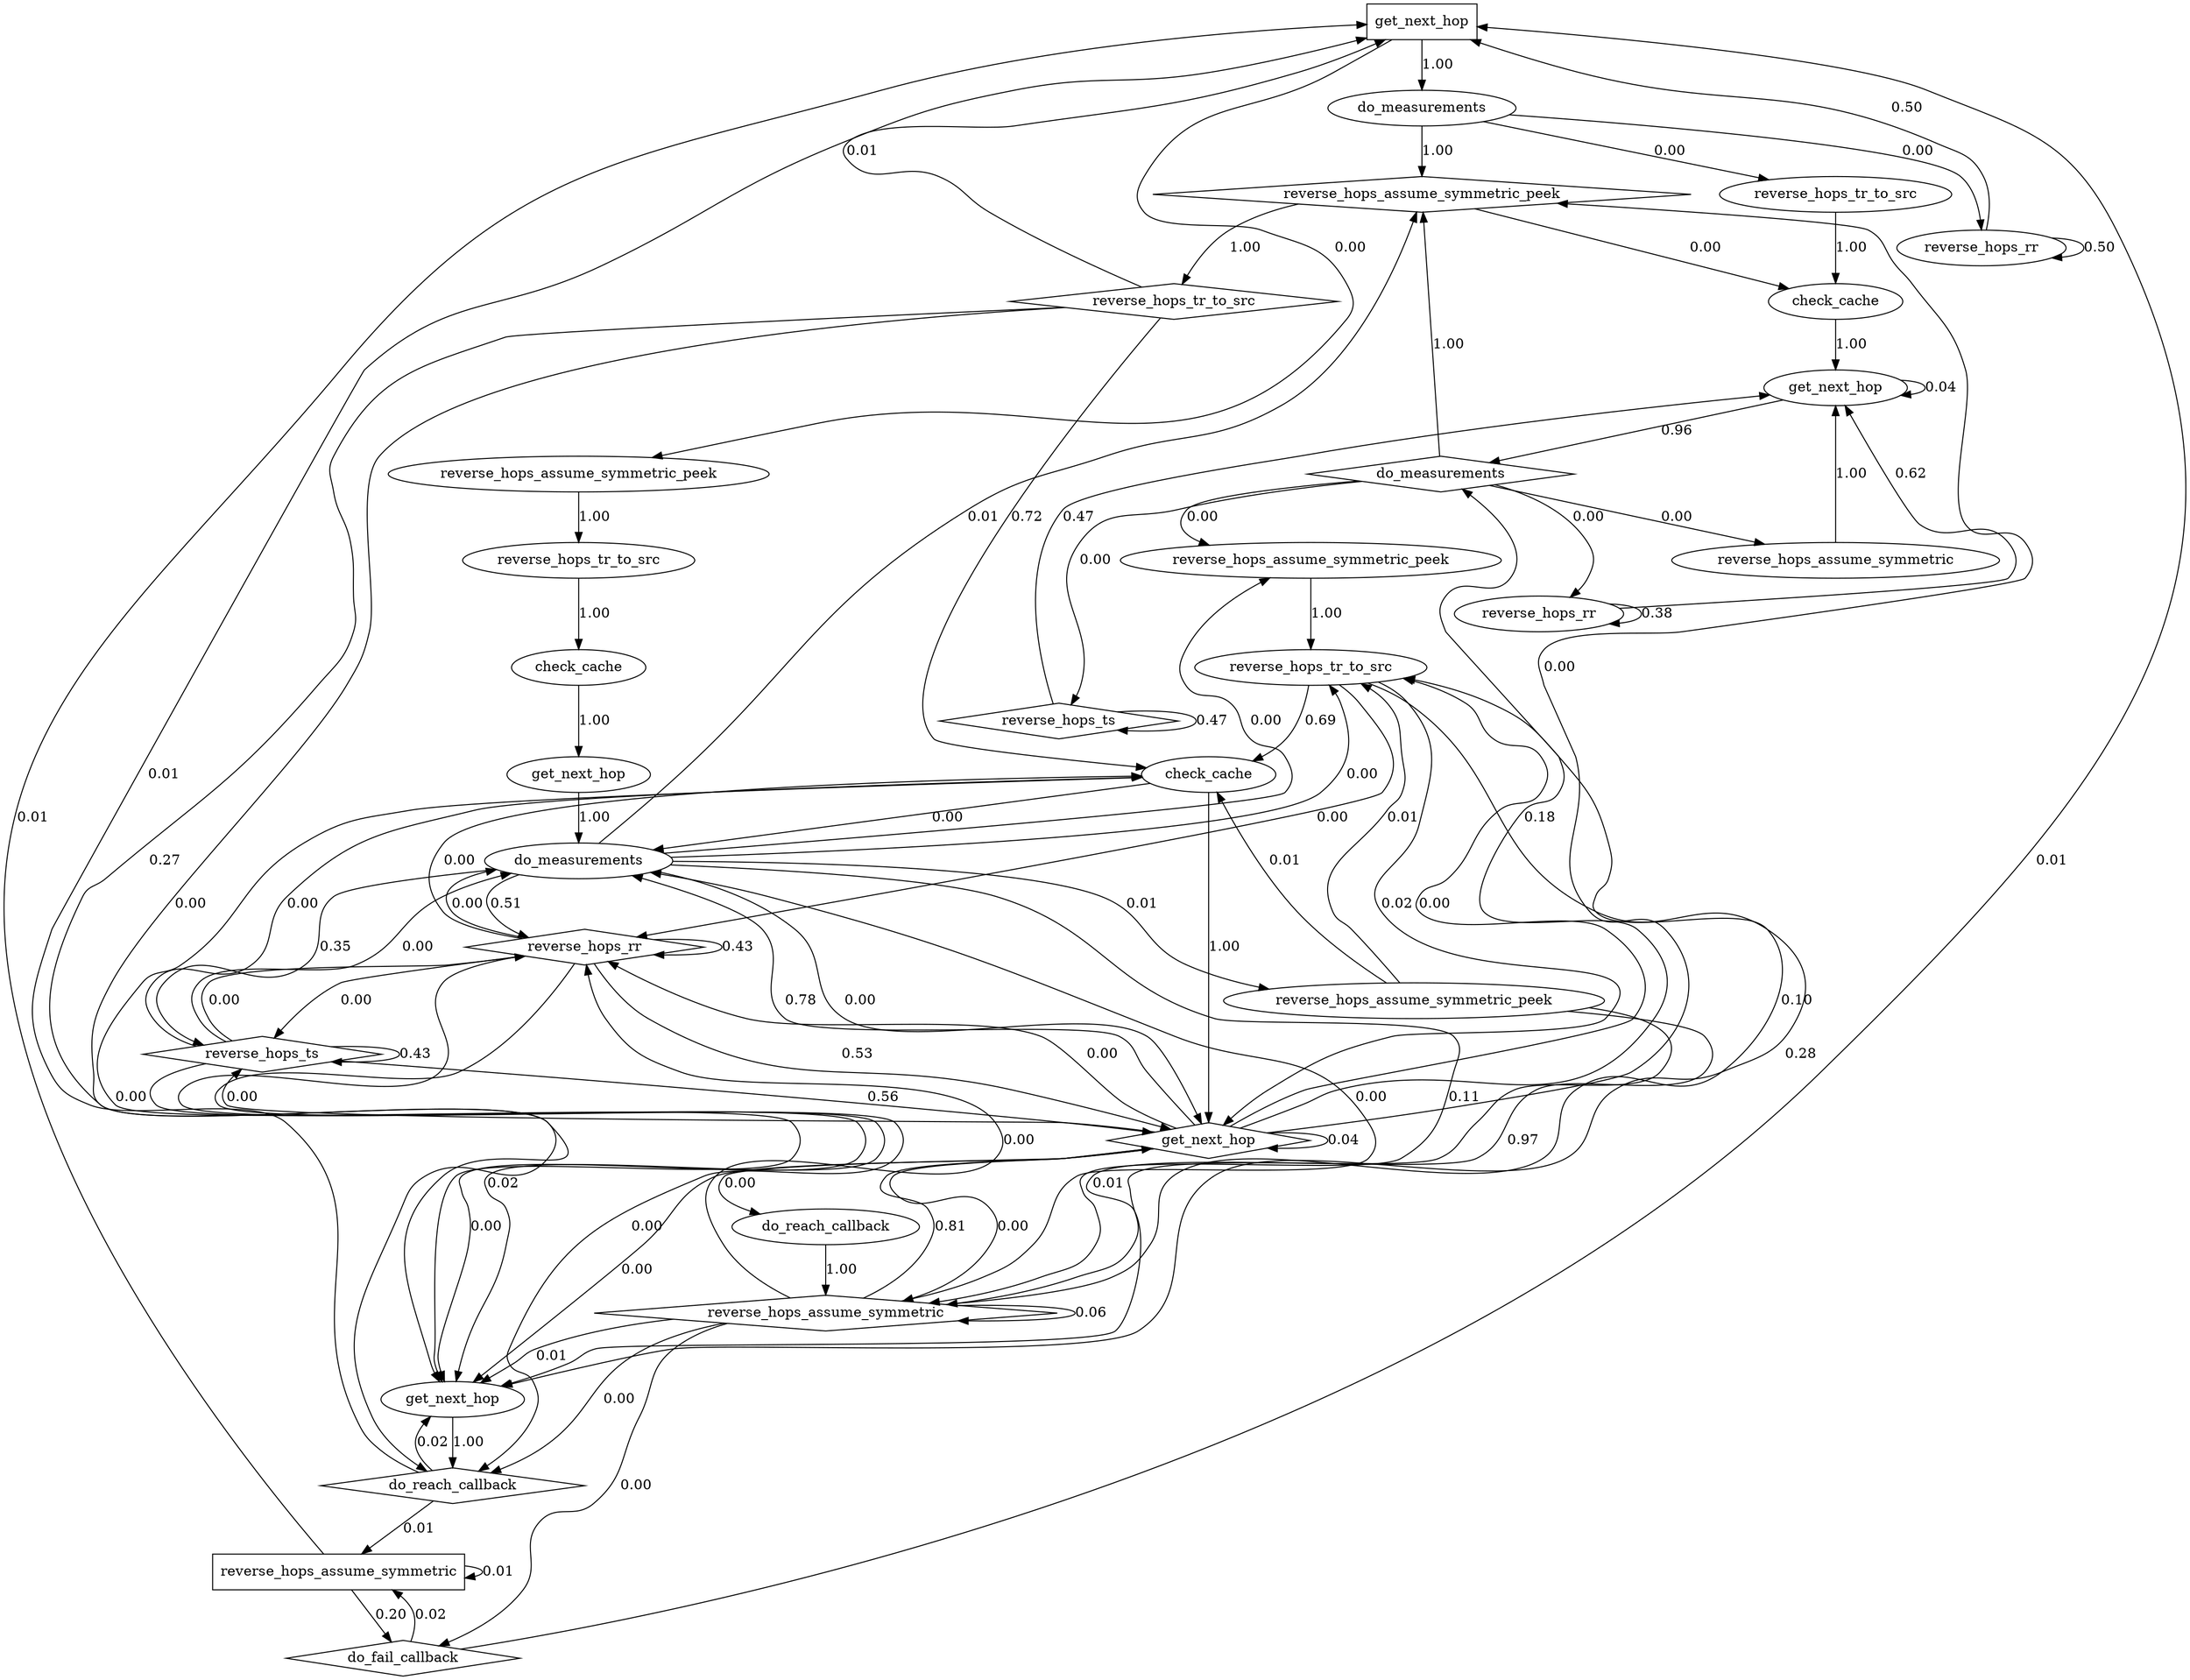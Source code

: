 digraph {
  0 [label="get_next_hop",shape=box];
  1 [label="reverse_hops_assume_symmetric",shape=box];
  2 [label="do_fail_callback",shape=diamond];
  3 [label="do_measurements"];
  4 [label="reverse_hops_assume_symmetric_peek"];
  5 [label="reverse_hops_assume_symmetric_peek",shape=diamond];
  6 [label="reverse_hops_tr_to_src"];
  7 [label="reverse_hops_rr"];
  8 [label="reverse_hops_tr_to_src"];
  9 [label="check_cache"];
  10 [label="check_cache"];
  11 [label="reverse_hops_tr_to_src",shape=diamond];
  12 [label="check_cache"];
  13 [label="get_next_hop"];
  14 [label="do_reach_callback",shape=diamond];
  15 [label="get_next_hop"];
  16 [label="get_next_hop"];
  17 [label="do_measurements"];
  18 [label="do_measurements",shape=diamond];
  19 [label="get_next_hop",shape=diamond];
  20 [label="do_reach_callback"];
  21 [label="reverse_hops_assume_symmetric"];
  22 [label="reverse_hops_assume_symmetric_peek"];
  23 [label="reverse_hops_assume_symmetric_peek"];
  24 [label="reverse_hops_ts",shape=diamond];
  25 [label="reverse_hops_assume_symmetric",shape=diamond];
  26 [label="reverse_hops_rr",shape=diamond];
  27 [label="reverse_hops_tr_to_src"];
  28 [label="reverse_hops_rr"];
  29 [label="reverse_hops_ts",shape=diamond];
0->3 [label="1.00", weight="1.00",];
0->4 [label="0.00", weight="0.00",];
1->2 [label="0.20", weight="0.20",];
1->1 [label="0.01", weight="0.01",];
1->0 [label="0.01", weight="0.01",];
2->1 [label="0.02", weight="0.02",];
2->0 [label="0.01", weight="0.01",];
3->5 [label="1.00", weight="1.00",];
3->6 [label="0.00", weight="0.00",];
3->7 [label="0.00", weight="0.00",];
4->8 [label="1.00", weight="1.00",];
5->11 [label="1.00", weight="1.00",];
5->10 [label="0.00", weight="0.00",];
6->10 [label="1.00", weight="1.00",];
7->7 [label="0.50", weight="0.50",];
7->0 [label="0.50", weight="0.50",];
8->9 [label="1.00", weight="1.00",];
9->16 [label="1.00", weight="1.00",];
10->15 [label="1.00", weight="1.00",];
11->14 [label="0.00", weight="0.00",];
11->13 [label="0.27", weight="0.27",];
11->0 [label="0.01", weight="0.01",];
11->12 [label="0.72", weight="0.72",];
12->19 [label="1.00", weight="1.00",];
12->17 [label="0.00", weight="0.00",];
12->13 [label="0.00", weight="0.00",];
13->14 [label="1.00", weight="1.00",];
14->0 [label="0.01", weight="0.01",];
14->13 [label="0.02", weight="0.02",];
14->1 [label="0.01", weight="0.01",];
15->18 [label="0.96", weight="0.96",];
15->15 [label="0.04", weight="0.04",];
16->17 [label="1.00", weight="1.00",];
17->22 [label="0.00", weight="0.00",];
17->5 [label="0.01", weight="0.01",];
17->23 [label="0.01", weight="0.01",];
17->24 [label="0.35", weight="0.35",];
17->25 [label="0.11", weight="0.11",];
17->26 [label="0.51", weight="0.51",];
17->19 [label="0.00", weight="0.00",];
17->27 [label="0.00", weight="0.00",];
18->28 [label="0.00", weight="0.00",];
18->29 [label="0.00", weight="0.00",];
18->5 [label="1.00", weight="1.00",];
18->22 [label="0.00", weight="0.00",];
18->21 [label="0.00", weight="0.00",];
19->17 [label="0.78", weight="0.78",];
19->19 [label="0.04", weight="0.04",];
19->26 [label="0.00", weight="0.00",];
19->25 [label="0.00", weight="0.00",];
19->24 [label="0.00", weight="0.00",];
19->13 [label="0.00", weight="0.00",];
19->27 [label="0.00", weight="0.00",];
19->18 [label="0.18", weight="0.18",];
19->5 [label="0.00", weight="0.00",];
19->20 [label="0.00", weight="0.00",];
20->25 [label="1.00", weight="1.00",];
21->15 [label="1.00", weight="1.00",];
22->27 [label="1.00", weight="1.00",];
23->25 [label="0.97", weight="0.97",];
23->13 [label="0.01", weight="0.01",];
23->27 [label="0.01", weight="0.01",];
23->12 [label="0.01", weight="0.01",];
24->19 [label="0.56", weight="0.56",];
24->24 [label="0.43", weight="0.43",];
24->17 [label="0.00", weight="0.00",];
24->13 [label="0.00", weight="0.00",];
24->12 [label="0.00", weight="0.00",];
24->26 [label="0.00", weight="0.00",];
25->19 [label="0.81", weight="0.81",];
25->2 [label="0.00", weight="0.00",];
25->27 [label="0.10", weight="0.10",];
25->25 [label="0.06", weight="0.06",];
25->14 [label="0.00", weight="0.00",];
25->13 [label="0.01", weight="0.01",];
25->17 [label="0.00", weight="0.00",];
25->26 [label="0.00", weight="0.00",];
26->12 [label="0.00", weight="0.00",];
26->17 [label="0.00", weight="0.00",];
26->19 [label="0.53", weight="0.53",];
26->24 [label="0.00", weight="0.00",];
26->26 [label="0.43", weight="0.43",];
26->14 [label="0.00", weight="0.00",];
26->13 [label="0.02", weight="0.02",];
27->26 [label="0.00", weight="0.00",];
27->19 [label="0.02", weight="0.02",];
27->13 [label="0.28", weight="0.28",];
27->12 [label="0.69", weight="0.69",];
28->28 [label="0.38", weight="0.38",];
28->15 [label="0.62", weight="0.62",];
29->29 [label="0.47", weight="0.47",];
29->15 [label="0.47", weight="0.47",];
} // digraph
